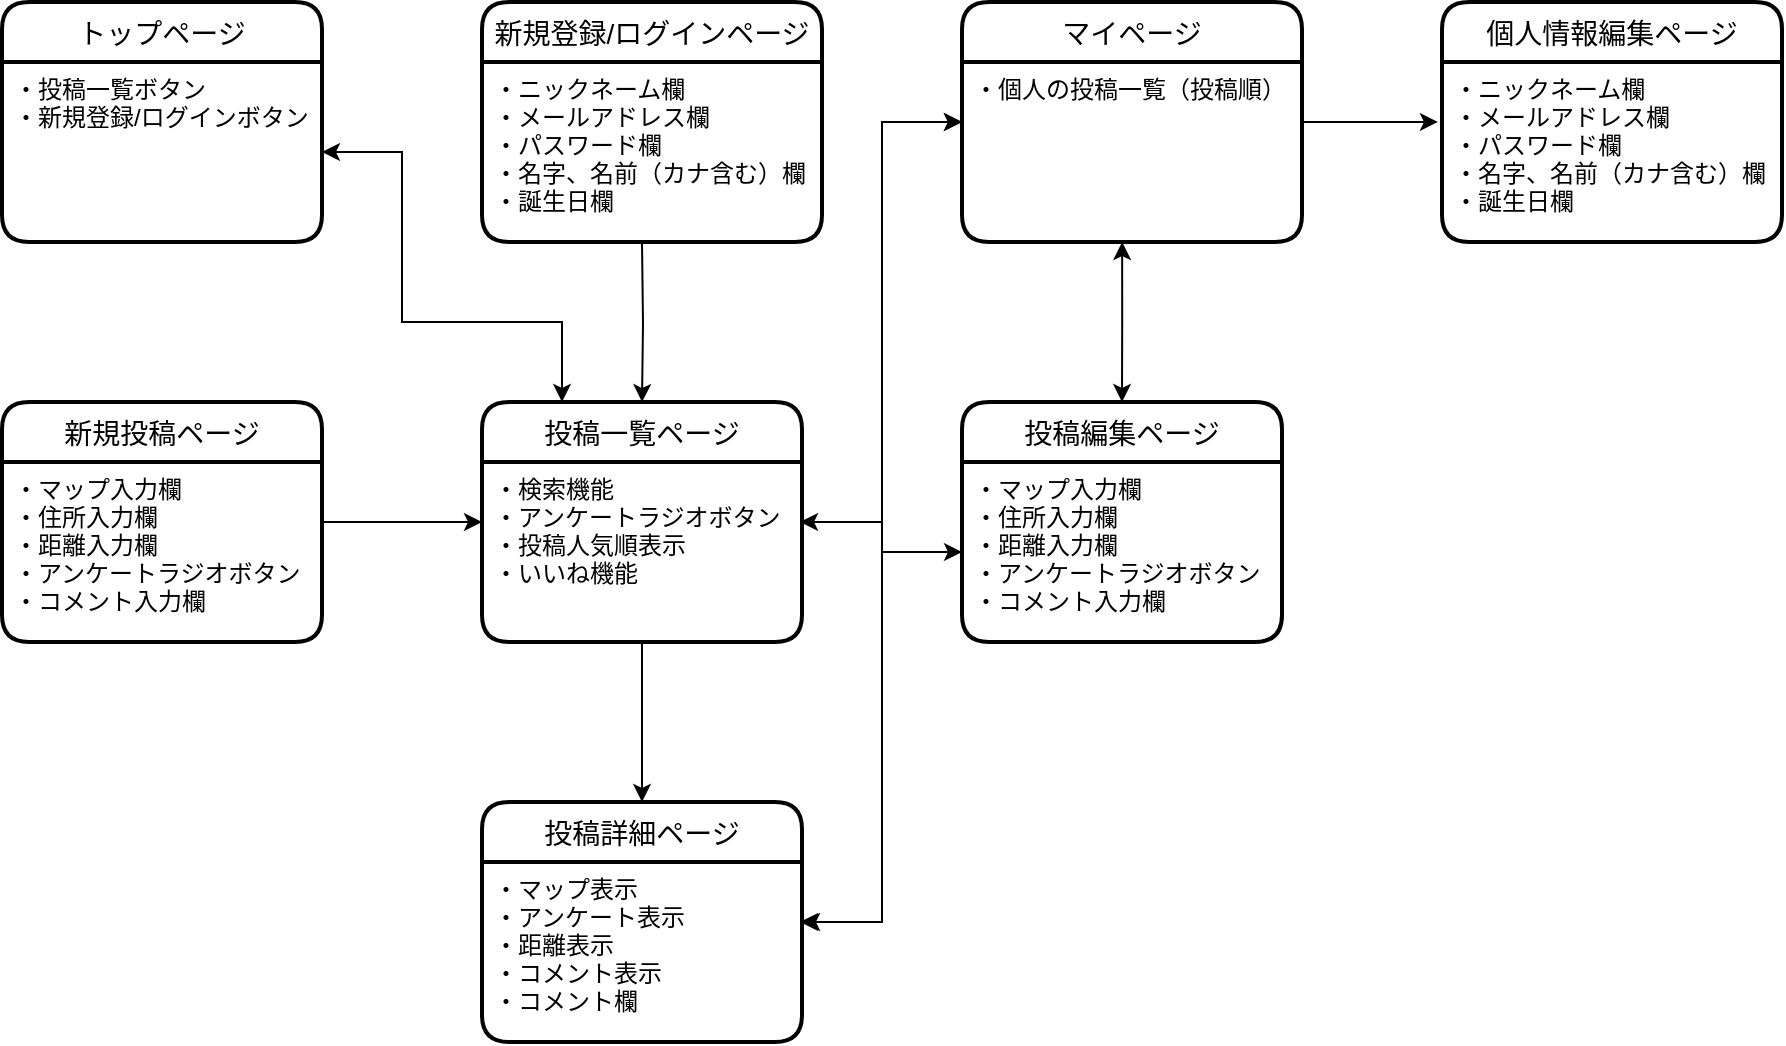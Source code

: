 <mxfile>
    <diagram id="mw03bibbtyBw5qSs5ydJ" name="ページ1">
        <mxGraphModel dx="728" dy="680" grid="1" gridSize="10" guides="1" tooltips="1" connect="1" arrows="1" fold="1" page="1" pageScale="1" pageWidth="1169" pageHeight="827" math="0" shadow="0">
            <root>
                <mxCell id="0"/>
                <mxCell id="1" parent="0"/>
                <mxCell id="3" value="投稿一覧ページ" style="swimlane;childLayout=stackLayout;horizontal=1;startSize=30;horizontalStack=0;rounded=1;fontSize=14;fontStyle=0;strokeWidth=2;resizeParent=0;resizeLast=1;shadow=0;dashed=0;align=center;" parent="1" vertex="1">
                    <mxGeometry x="280" y="240" width="160" height="120" as="geometry">
                        <mxRectangle x="280" y="160" width="110" height="30" as="alternateBounds"/>
                    </mxGeometry>
                </mxCell>
                <mxCell id="4" value="・検索機能&#10;・アンケートラジオボタン&#10;・投稿人気順表示&#10;・いいね機能" style="align=left;strokeColor=none;fillColor=none;spacingLeft=4;fontSize=12;verticalAlign=top;resizable=0;rotatable=0;part=1;" parent="3" vertex="1">
                    <mxGeometry y="30" width="160" height="90" as="geometry"/>
                </mxCell>
                <mxCell id="7" style="edgeStyle=orthogonalEdgeStyle;rounded=0;orthogonalLoop=1;jettySize=auto;html=1;entryX=0;entryY=0.5;entryDx=0;entryDy=0;" parent="1" source="5" target="3" edge="1">
                    <mxGeometry relative="1" as="geometry"/>
                </mxCell>
                <mxCell id="5" value="新規投稿ページ" style="swimlane;childLayout=stackLayout;horizontal=1;startSize=30;horizontalStack=0;rounded=1;fontSize=14;fontStyle=0;strokeWidth=2;resizeParent=0;resizeLast=1;shadow=0;dashed=0;align=center;" parent="1" vertex="1">
                    <mxGeometry x="40" y="240" width="160" height="120" as="geometry">
                        <mxRectangle x="40" y="160" width="130" height="30" as="alternateBounds"/>
                    </mxGeometry>
                </mxCell>
                <mxCell id="6" value="・マップ入力欄&#10;・住所入力欄&#10;・距離入力欄&#10;・アンケートラジオボタン&#10;・コメント入力欄" style="align=left;strokeColor=none;fillColor=none;spacingLeft=4;fontSize=12;verticalAlign=top;resizable=0;rotatable=0;part=1;" parent="5" vertex="1">
                    <mxGeometry y="30" width="160" height="90" as="geometry"/>
                </mxCell>
                <mxCell id="8" value="マイページ" style="swimlane;childLayout=stackLayout;horizontal=1;startSize=30;horizontalStack=0;rounded=1;fontSize=14;fontStyle=0;strokeWidth=2;resizeParent=0;resizeLast=1;shadow=0;dashed=0;align=center;" parent="1" vertex="1">
                    <mxGeometry x="520" y="40" width="170" height="120" as="geometry"/>
                </mxCell>
                <mxCell id="9" value="・個人の投稿一覧（投稿順）" style="align=left;strokeColor=none;fillColor=none;spacingLeft=4;fontSize=12;verticalAlign=top;resizable=0;rotatable=0;part=1;" parent="8" vertex="1">
                    <mxGeometry y="30" width="170" height="90" as="geometry"/>
                </mxCell>
                <mxCell id="10" style="edgeStyle=orthogonalEdgeStyle;rounded=0;orthogonalLoop=1;jettySize=auto;html=1;entryX=0.5;entryY=0;entryDx=0;entryDy=0;" parent="1" target="3" edge="1">
                    <mxGeometry relative="1" as="geometry">
                        <mxPoint x="360" y="160" as="sourcePoint"/>
                    </mxGeometry>
                </mxCell>
                <mxCell id="11" value="新規登録/ログインページ" style="swimlane;childLayout=stackLayout;horizontal=1;startSize=30;horizontalStack=0;rounded=1;fontSize=14;fontStyle=0;strokeWidth=2;resizeParent=0;resizeLast=1;shadow=0;dashed=0;align=center;" parent="1" vertex="1">
                    <mxGeometry x="280" y="40" width="170" height="120" as="geometry">
                        <mxRectangle x="40" y="40" width="190" height="30" as="alternateBounds"/>
                    </mxGeometry>
                </mxCell>
                <mxCell id="12" value="・ニックネーム欄&#10;・メールアドレス欄&#10;・パスワード欄&#10;・名字、名前（カナ含む）欄&#10;・誕生日欄" style="align=left;strokeColor=none;fillColor=none;spacingLeft=4;fontSize=12;verticalAlign=top;resizable=0;rotatable=0;part=1;" parent="11" vertex="1">
                    <mxGeometry y="30" width="170" height="90" as="geometry"/>
                </mxCell>
                <mxCell id="13" value="投稿編集ページ" style="swimlane;childLayout=stackLayout;horizontal=1;startSize=30;horizontalStack=0;rounded=1;fontSize=14;fontStyle=0;strokeWidth=2;resizeParent=0;resizeLast=1;shadow=0;dashed=0;align=center;" parent="1" vertex="1">
                    <mxGeometry x="520" y="240" width="160" height="120" as="geometry">
                        <mxRectangle x="40" y="160" width="130" height="30" as="alternateBounds"/>
                    </mxGeometry>
                </mxCell>
                <mxCell id="14" value="・マップ入力欄&#10;・住所入力欄&#10;・距離入力欄&#10;・アンケートラジオボタン&#10;・コメント入力欄" style="align=left;strokeColor=none;fillColor=none;spacingLeft=4;fontSize=12;verticalAlign=top;resizable=0;rotatable=0;part=1;" parent="13" vertex="1">
                    <mxGeometry y="30" width="160" height="90" as="geometry"/>
                </mxCell>
                <mxCell id="15" style="edgeStyle=orthogonalEdgeStyle;rounded=0;orthogonalLoop=1;jettySize=auto;html=1;entryX=0;entryY=0.333;entryDx=0;entryDy=0;entryPerimeter=0;exitX=0.994;exitY=0.333;exitDx=0;exitDy=0;exitPerimeter=0;startArrow=classic;startFill=1;" parent="1" source="4" target="9" edge="1">
                    <mxGeometry relative="1" as="geometry"/>
                </mxCell>
                <mxCell id="23" style="edgeStyle=orthogonalEdgeStyle;rounded=0;orthogonalLoop=1;jettySize=auto;html=1;entryX=0;entryY=0.5;entryDx=0;entryDy=0;startArrow=classic;startFill=1;" parent="1" source="16" target="8" edge="1">
                    <mxGeometry relative="1" as="geometry"/>
                </mxCell>
                <mxCell id="16" value="投稿詳細ページ" style="swimlane;childLayout=stackLayout;horizontal=1;startSize=30;horizontalStack=0;rounded=1;fontSize=14;fontStyle=0;strokeWidth=2;resizeParent=0;resizeLast=1;shadow=0;dashed=0;align=center;" parent="1" vertex="1">
                    <mxGeometry x="280" y="440" width="160" height="120" as="geometry"/>
                </mxCell>
                <mxCell id="17" value="・マップ表示&#10;・アンケート表示&#10;・距離表示&#10;・コメント表示&#10;・コメント欄" style="align=left;strokeColor=none;fillColor=none;spacingLeft=4;fontSize=12;verticalAlign=top;resizable=0;rotatable=0;part=1;" parent="16" vertex="1">
                    <mxGeometry y="30" width="160" height="90" as="geometry"/>
                </mxCell>
                <mxCell id="18" style="edgeStyle=orthogonalEdgeStyle;rounded=0;orthogonalLoop=1;jettySize=auto;html=1;exitX=0.5;exitY=1;exitDx=0;exitDy=0;entryX=0.5;entryY=0;entryDx=0;entryDy=0;" parent="1" source="4" target="16" edge="1">
                    <mxGeometry relative="1" as="geometry"/>
                </mxCell>
                <mxCell id="19" value="個人情報編集ページ" style="swimlane;childLayout=stackLayout;horizontal=1;startSize=30;horizontalStack=0;rounded=1;fontSize=14;fontStyle=0;strokeWidth=2;resizeParent=0;resizeLast=1;shadow=0;dashed=0;align=center;" parent="1" vertex="1">
                    <mxGeometry x="760" y="40" width="170" height="120" as="geometry"/>
                </mxCell>
                <mxCell id="20" value="・ニックネーム欄&#10;・メールアドレス欄&#10;・パスワード欄&#10;・名字、名前（カナ含む）欄&#10;・誕生日欄" style="align=left;strokeColor=none;fillColor=none;spacingLeft=4;fontSize=12;verticalAlign=top;resizable=0;rotatable=0;part=1;" parent="19" vertex="1">
                    <mxGeometry y="30" width="170" height="90" as="geometry"/>
                </mxCell>
                <mxCell id="21" style="edgeStyle=orthogonalEdgeStyle;rounded=0;orthogonalLoop=1;jettySize=auto;html=1;entryX=-0.012;entryY=0.333;entryDx=0;entryDy=0;entryPerimeter=0;exitX=0.994;exitY=0.333;exitDx=0;exitDy=0;exitPerimeter=0;" parent="1" source="9" target="20" edge="1">
                    <mxGeometry relative="1" as="geometry"/>
                </mxCell>
                <mxCell id="22" style="edgeStyle=orthogonalEdgeStyle;rounded=0;orthogonalLoop=1;jettySize=auto;html=1;startArrow=classic;startFill=1;exitX=0.471;exitY=1;exitDx=0;exitDy=0;exitPerimeter=0;" parent="1" source="9" target="13" edge="1">
                    <mxGeometry relative="1" as="geometry"/>
                </mxCell>
                <mxCell id="24" style="edgeStyle=orthogonalEdgeStyle;rounded=0;orthogonalLoop=1;jettySize=auto;html=1;entryX=0.994;entryY=0.333;entryDx=0;entryDy=0;entryPerimeter=0;startArrow=classic;startFill=1;" edge="1" parent="1" source="14" target="17">
                    <mxGeometry relative="1" as="geometry"/>
                </mxCell>
                <mxCell id="25" value="トップページ" style="swimlane;childLayout=stackLayout;horizontal=1;startSize=30;horizontalStack=0;rounded=1;fontSize=14;fontStyle=0;strokeWidth=2;resizeParent=0;resizeLast=1;shadow=0;dashed=0;align=center;" vertex="1" parent="1">
                    <mxGeometry x="40" y="40" width="160" height="120" as="geometry">
                        <mxRectangle x="280" y="160" width="110" height="30" as="alternateBounds"/>
                    </mxGeometry>
                </mxCell>
                <mxCell id="26" value="・投稿一覧ボタン&#10;・新規登録/ログインボタン" style="align=left;strokeColor=none;fillColor=none;spacingLeft=4;fontSize=12;verticalAlign=top;resizable=0;rotatable=0;part=1;" vertex="1" parent="25">
                    <mxGeometry y="30" width="160" height="90" as="geometry"/>
                </mxCell>
                <mxCell id="27" style="edgeStyle=orthogonalEdgeStyle;rounded=0;orthogonalLoop=1;jettySize=auto;html=1;exitX=1;exitY=0.5;exitDx=0;exitDy=0;entryX=0.25;entryY=0;entryDx=0;entryDy=0;startArrow=classic;startFill=1;" edge="1" parent="1" source="26" target="3">
                    <mxGeometry relative="1" as="geometry">
                        <Array as="points">
                            <mxPoint x="240" y="115"/>
                            <mxPoint x="240" y="200"/>
                            <mxPoint x="320" y="200"/>
                        </Array>
                    </mxGeometry>
                </mxCell>
            </root>
        </mxGraphModel>
    </diagram>
</mxfile>